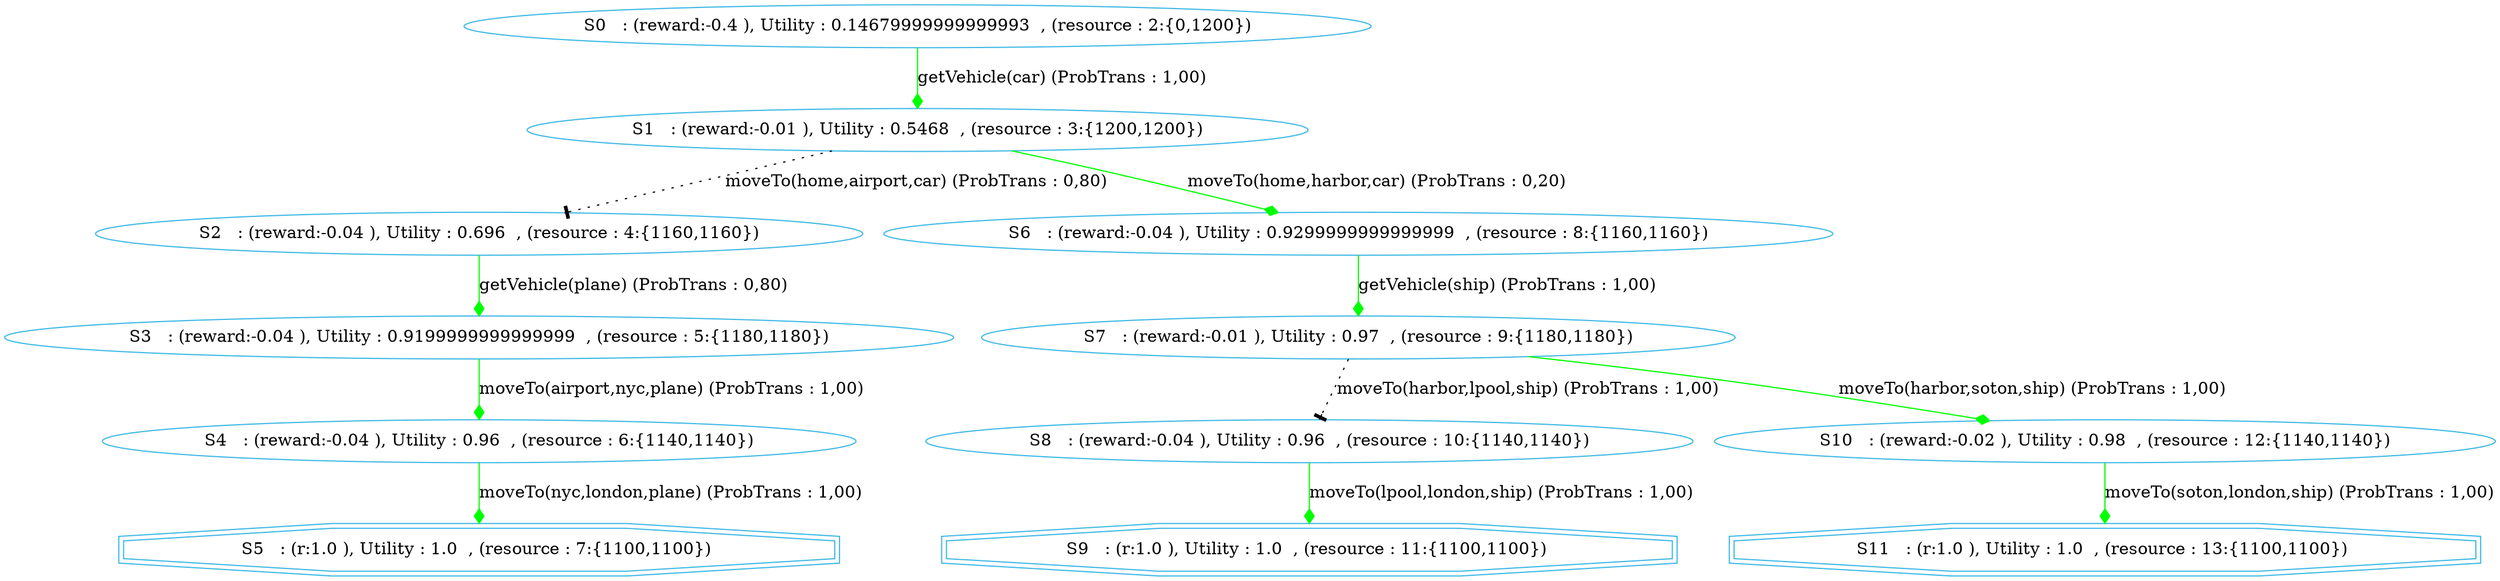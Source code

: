 digraph {
  node [color="#40b9e5" ]
 size="60,17";
"5" [label=" S5   : (r:1.0 ), Utility : 1.0  , (resource : 7:{1100,1100})  " shape=doubleoctagon];
"9" [label=" S9   : (r:1.0 ), Utility : 1.0  , (resource : 11:{1100,1100})  " shape=doubleoctagon];
"11" [label=" S11   : (r:1.0 ), Utility : 1.0  , (resource : 13:{1100,1100})  " shape=doubleoctagon];
"0" [label=" S0   : (reward:-0.4 ), Utility : 0.14679999999999993  , (resource : 2:{0,1200}) "]"1" [label=" S1   : (reward:-0.01 ), Utility : 0.5468  , (resource : 3:{1200,1200}) "]"2" [label=" S2   : (reward:-0.04 ), Utility : 0.696  , (resource : 4:{1160,1160}) "]"3" [label=" S3   : (reward:-0.04 ), Utility : 0.9199999999999999  , (resource : 5:{1180,1180}) "]"4" [label=" S4   : (reward:-0.04 ), Utility : 0.96  , (resource : 6:{1140,1140}) "]"6" [label=" S6   : (reward:-0.04 ), Utility : 0.9299999999999999  , (resource : 8:{1160,1160}) "]"7" [label=" S7   : (reward:-0.01 ), Utility : 0.97  , (resource : 9:{1180,1180}) "]"8" [label=" S8   : (reward:-0.04 ), Utility : 0.96  , (resource : 10:{1140,1140}) "]"10" [label=" S10   : (reward:-0.02 ), Utility : 0.98  , (resource : 12:{1140,1140}) "]"0" -> "1" [ label="getVehicle(car) (ProbTrans : 1,00)"
, arrowhead = diamond , color=green];"1" -> "2" [ label="moveTo(home,airport,car) (ProbTrans : 0,80)"
,style=dotted, arrowhead=tee];"1" -> "6" [ label="moveTo(home,harbor,car) (ProbTrans : 0,20)"
, arrowhead = diamond , color=green];"2" -> "3" [ label="getVehicle(plane) (ProbTrans : 0,80)"
, arrowhead = diamond , color=green];"3" -> "4" [ label="moveTo(airport,nyc,plane) (ProbTrans : 1,00)"
, arrowhead = diamond , color=green];"4" -> "5" [ label="moveTo(nyc,london,plane) (ProbTrans : 1,00)"
, arrowhead = diamond , color=green];"6" -> "7" [ label="getVehicle(ship) (ProbTrans : 1,00)"
, arrowhead = diamond , color=green];"7" -> "8" [ label="moveTo(harbor,lpool,ship) (ProbTrans : 1,00)"
,style=dotted, arrowhead=tee];"7" -> "10" [ label="moveTo(harbor,soton,ship) (ProbTrans : 1,00)"
, arrowhead = diamond , color=green];"8" -> "9" [ label="moveTo(lpool,london,ship) (ProbTrans : 1,00)"
, arrowhead = diamond , color=green];"10" -> "11" [ label="moveTo(soton,london,ship) (ProbTrans : 1,00)"
, arrowhead = diamond , color=green];}
